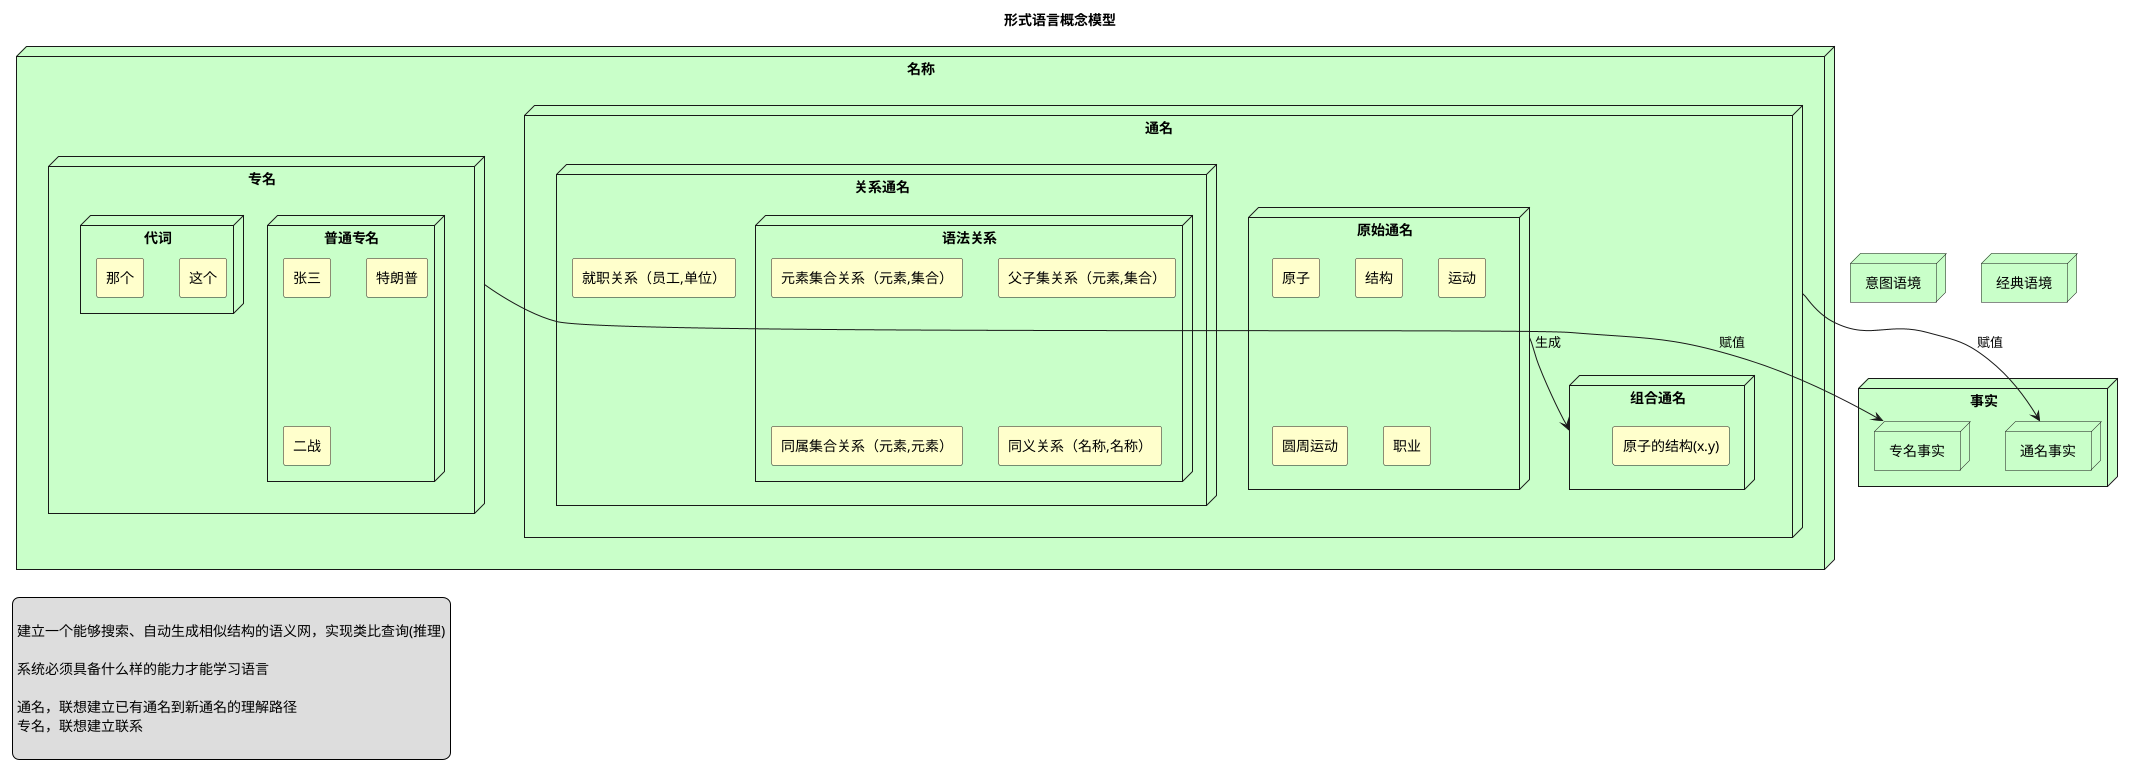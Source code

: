 @startuml

sprite $bProcess jar:archimate/business-process
sprite $aService jar:archimate/application-service
sprite $aComponent jar:archimate/application-component
sprite $bEvent jar:archimate/business-event
sprite $aEquipment jar:archimate/physical-equipment

title 形式语言概念模型

node  "名称" #TECHNOLOGY{

    node  "通名" #TECHNOLOGY{

        node  "原始通名" as 原始通名 #TECHNOLOGY{
            archimate #Business "原子"
            archimate #Business "结构"
            archimate #Business "运动"
            archimate #Business "圆周运动"
            archimate #Business "职业"
        }

        node  "关系通名" as 关系通名 #TECHNOLOGY{
            archimate #Business "就职关系（员工,单位）"

            node  "语法关系" as 语法关系 #TECHNOLOGY{
                archimate #Business "元素集合关系（元素,集合）"
                archimate #Business "父子集关系（元素,集合）"
                archimate #Business "同属集合关系（元素,元素）"
                archimate #Business "同义关系（名称,名称）"
            }
        }

        node  "组合通名" as 组合通名  #TECHNOLOGY{
            archimate #Business "原子的结构(x.y)"
        }

        原始通名 --> 组合通名:生成
    }

    node  "专名" #TECHNOLOGY{
        node  "普通专名" #TECHNOLOGY{
            archimate #Business "张三"
            archimate #Business "特朗普"
            archimate #Business "二战"
        }

        node  "代词" #TECHNOLOGY{
            archimate #Business "这个"
            archimate #Business "那个"
        }
    }
}

node  "事实" as 事实 #TECHNOLOGY{

    node  "通名事实" as 通名事实 #TECHNOLOGY{

    }

    node  "专名事实" as 专名事实 #TECHNOLOGY{

    }
    专名 --> 专名事实:赋值
    通名 --> 通名事实:赋值

}


node  "意图语境" as 意图语境 #TECHNOLOGY{

}

node  "经典语境" as 经典语境 #TECHNOLOGY{

}




legend left

建立一个能够搜索、自动生成相似结构的语义网，实现类比查询(推理)

系统必须具备什么样的能力才能学习语言

通名，联想建立已有通名到新通名的理解路径
专名，联想建立联系

endlegend

@enduml